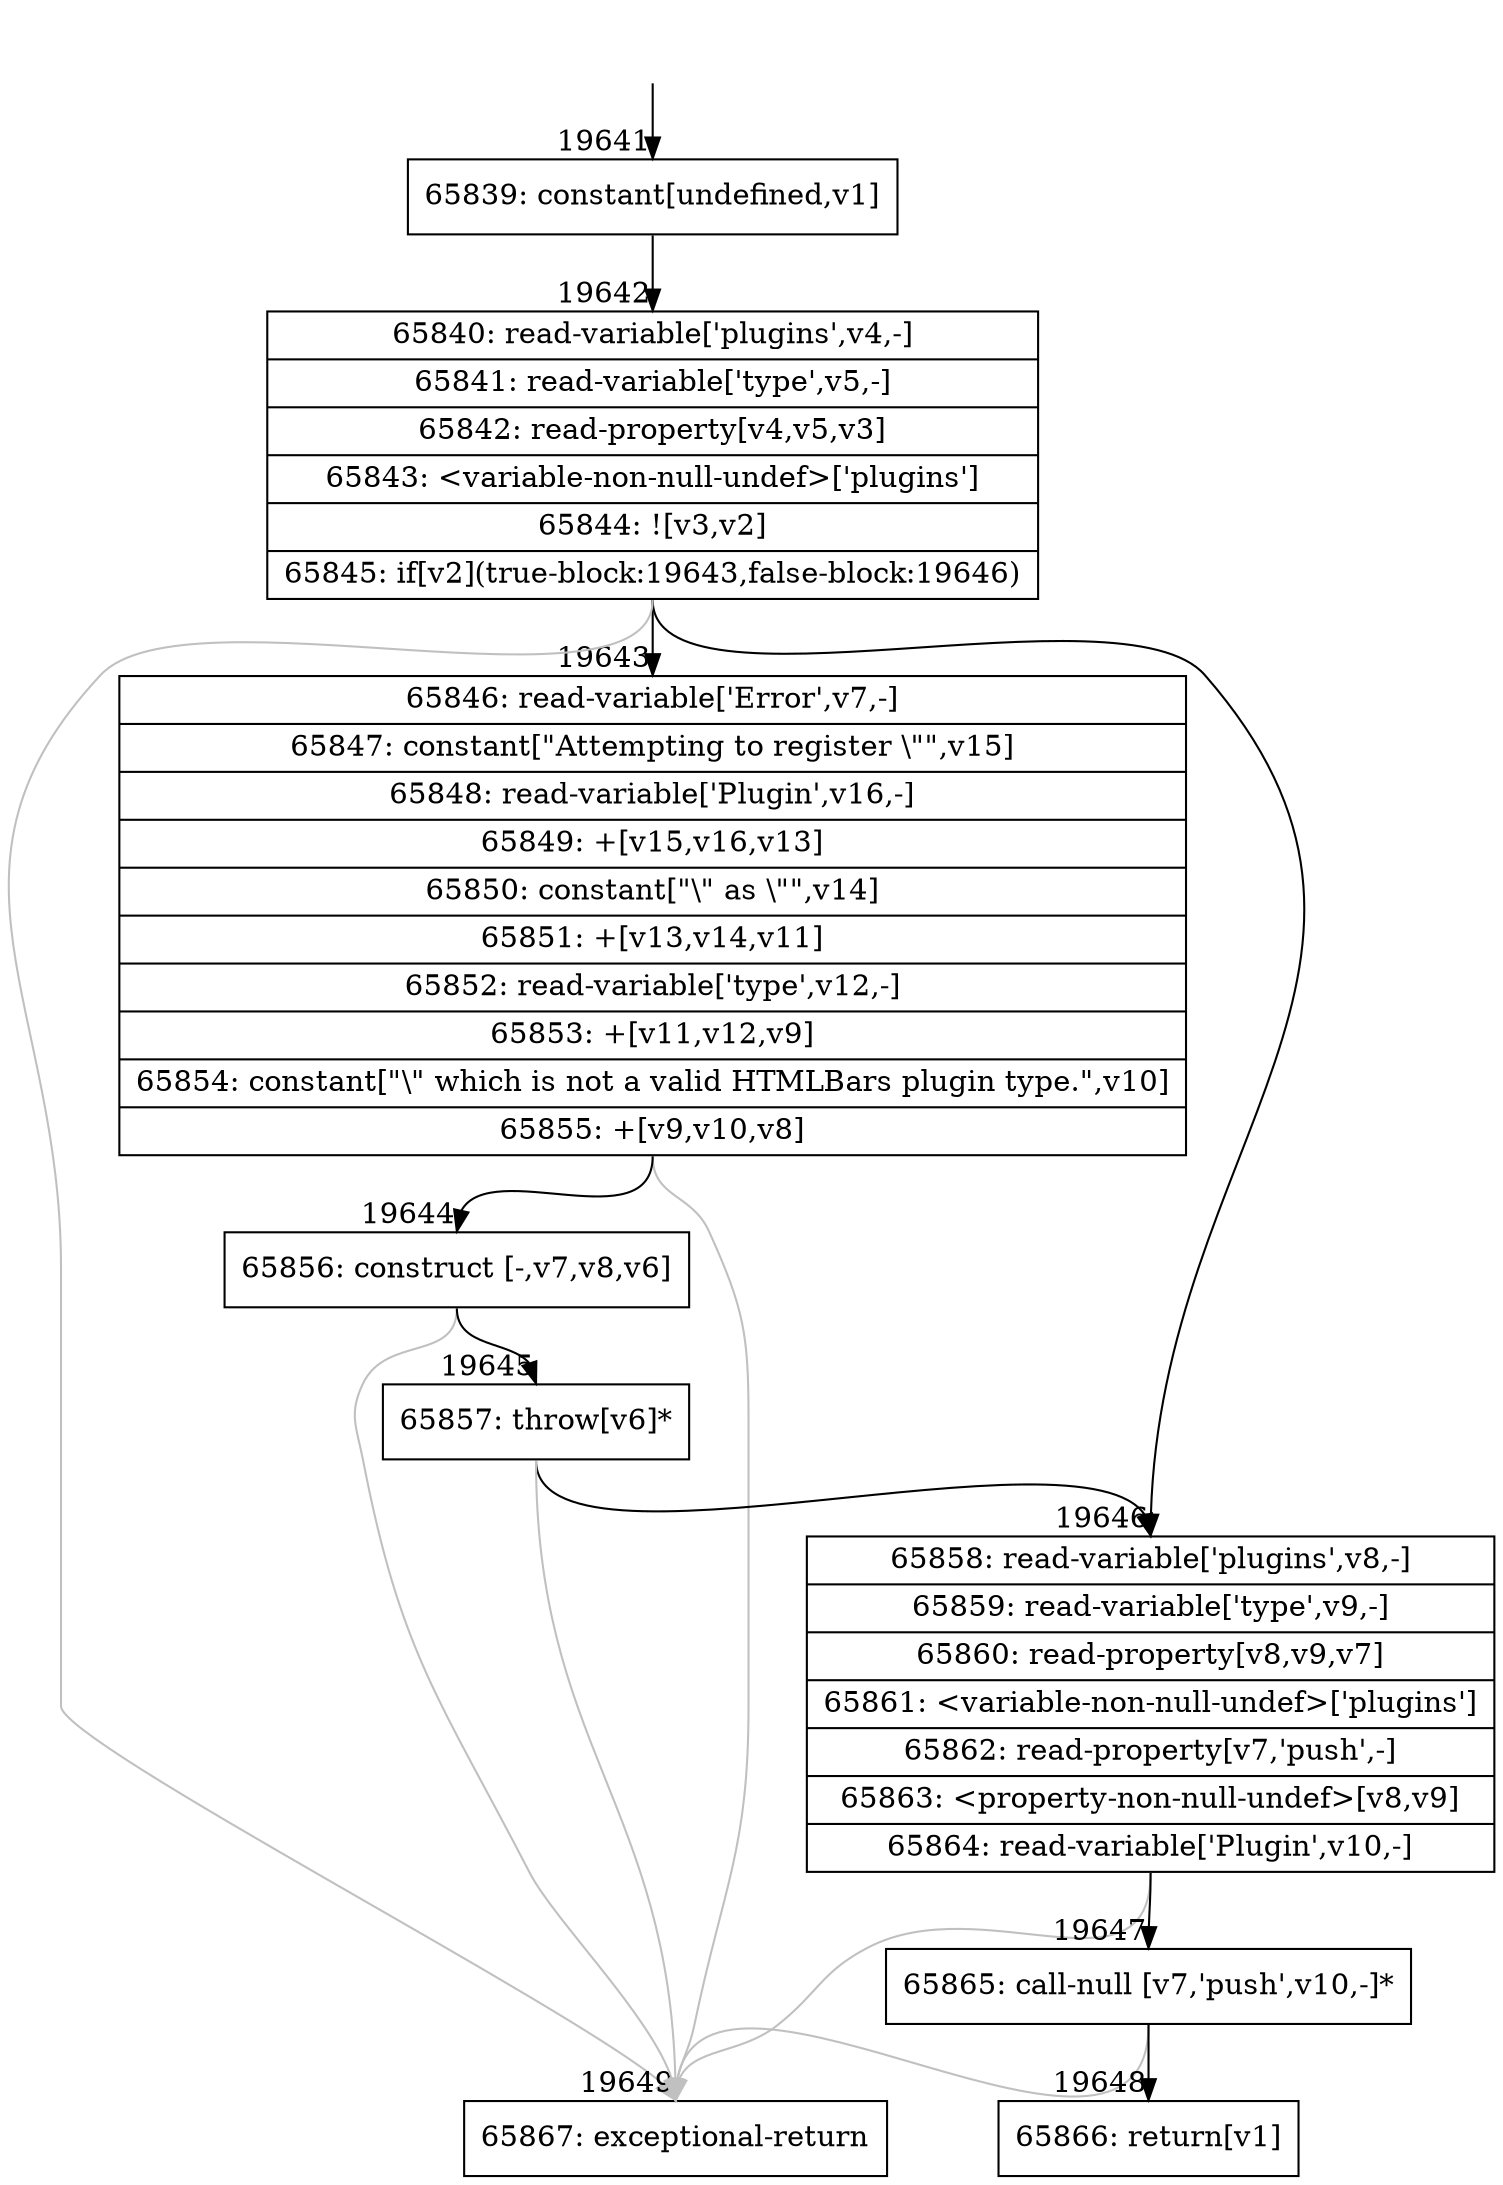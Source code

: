 digraph {
rankdir="TD"
BB_entry1692[shape=none,label=""];
BB_entry1692 -> BB19641 [tailport=s, headport=n, headlabel="    19641"]
BB19641 [shape=record label="{65839: constant[undefined,v1]}" ] 
BB19641 -> BB19642 [tailport=s, headport=n, headlabel="      19642"]
BB19642 [shape=record label="{65840: read-variable['plugins',v4,-]|65841: read-variable['type',v5,-]|65842: read-property[v4,v5,v3]|65843: \<variable-non-null-undef\>['plugins']|65844: ![v3,v2]|65845: if[v2](true-block:19643,false-block:19646)}" ] 
BB19642 -> BB19643 [tailport=s, headport=n, headlabel="      19643"]
BB19642 -> BB19646 [tailport=s, headport=n, headlabel="      19646"]
BB19642 -> BB19649 [tailport=s, headport=n, color=gray, headlabel="      19649"]
BB19643 [shape=record label="{65846: read-variable['Error',v7,-]|65847: constant[\"Attempting to register \\\"\",v15]|65848: read-variable['Plugin',v16,-]|65849: +[v15,v16,v13]|65850: constant[\"\\\" as \\\"\",v14]|65851: +[v13,v14,v11]|65852: read-variable['type',v12,-]|65853: +[v11,v12,v9]|65854: constant[\"\\\" which is not a valid HTMLBars plugin type.\",v10]|65855: +[v9,v10,v8]}" ] 
BB19643 -> BB19644 [tailport=s, headport=n, headlabel="      19644"]
BB19643 -> BB19649 [tailport=s, headport=n, color=gray]
BB19644 [shape=record label="{65856: construct [-,v7,v8,v6]}" ] 
BB19644 -> BB19645 [tailport=s, headport=n, headlabel="      19645"]
BB19644 -> BB19649 [tailport=s, headport=n, color=gray]
BB19645 [shape=record label="{65857: throw[v6]*}" ] 
BB19645 -> BB19646 [tailport=s, headport=n]
BB19645 -> BB19649 [tailport=s, headport=n, color=gray]
BB19646 [shape=record label="{65858: read-variable['plugins',v8,-]|65859: read-variable['type',v9,-]|65860: read-property[v8,v9,v7]|65861: \<variable-non-null-undef\>['plugins']|65862: read-property[v7,'push',-]|65863: \<property-non-null-undef\>[v8,v9]|65864: read-variable['Plugin',v10,-]}" ] 
BB19646 -> BB19647 [tailport=s, headport=n, headlabel="      19647"]
BB19646 -> BB19649 [tailport=s, headport=n, color=gray]
BB19647 [shape=record label="{65865: call-null [v7,'push',v10,-]*}" ] 
BB19647 -> BB19648 [tailport=s, headport=n, headlabel="      19648"]
BB19647 -> BB19649 [tailport=s, headport=n, color=gray]
BB19648 [shape=record label="{65866: return[v1]}" ] 
BB19649 [shape=record label="{65867: exceptional-return}" ] 
//#$~ 36741
}
